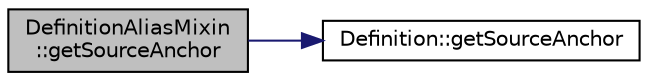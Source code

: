 digraph "DefinitionAliasMixin::getSourceAnchor"
{
 // LATEX_PDF_SIZE
  edge [fontname="Helvetica",fontsize="10",labelfontname="Helvetica",labelfontsize="10"];
  node [fontname="Helvetica",fontsize="10",shape=record];
  rankdir="LR";
  Node1 [label="DefinitionAliasMixin\l::getSourceAnchor",height=0.2,width=0.4,color="black", fillcolor="grey75", style="filled", fontcolor="black",tooltip=" "];
  Node1 -> Node2 [color="midnightblue",fontsize="10",style="solid",fontname="Helvetica"];
  Node2 [label="Definition::getSourceAnchor",height=0.2,width=0.4,color="black", fillcolor="white", style="filled",URL="$classDefinition.html#a630c28f6a11634074e2606cf2883b400",tooltip=" "];
}
